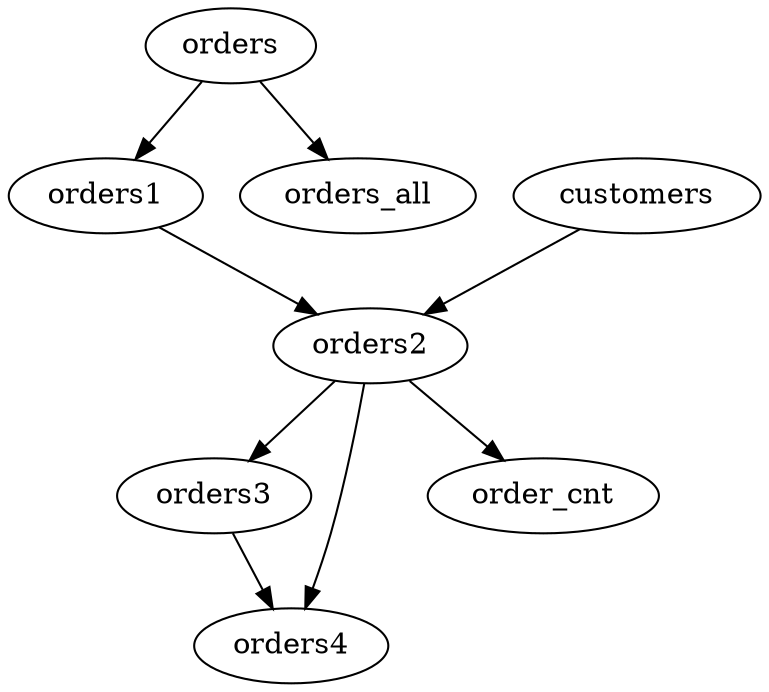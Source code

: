digraph {
	orders [label=orders]
	orders -> orders1
	orders -> orders_all
	orders1 [label=orders1]
	orders1 -> orders2
	customers [label=customers]
	customers -> orders2
	orders2 [label=orders2]
	orders2 -> orders3
	orders2 -> orders4
	orders2 -> order_cnt
	orders3 [label=orders3]
	orders3 -> orders4
}
